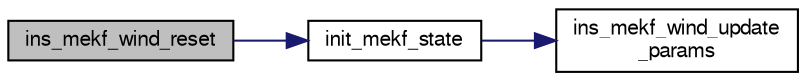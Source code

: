 digraph "ins_mekf_wind_reset"
{
  edge [fontname="FreeSans",fontsize="10",labelfontname="FreeSans",labelfontsize="10"];
  node [fontname="FreeSans",fontsize="10",shape=record];
  rankdir="LR";
  Node1 [label="ins_mekf_wind_reset",height=0.2,width=0.4,color="black", fillcolor="grey75", style="filled", fontcolor="black"];
  Node1 -> Node2 [color="midnightblue",fontsize="10",style="solid",fontname="FreeSans"];
  Node2 [label="init_mekf_state",height=0.2,width=0.4,color="black", fillcolor="white", style="filled",URL="$ins__mekf__wind_8cpp.html#a29644c7337734ffcf0780b5adf1b23ca"];
  Node2 -> Node3 [color="midnightblue",fontsize="10",style="solid",fontname="FreeSans"];
  Node3 [label="ins_mekf_wind_update\l_params",height=0.2,width=0.4,color="black", fillcolor="white", style="filled",URL="$ins__mekf__wind_8cpp.html#a5d5fb8d480ffcf01a121b3ba21d7e303"];
}
